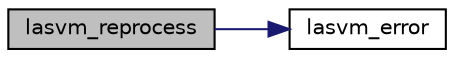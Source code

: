 digraph "lasvm_reprocess"
{
  edge [fontname="Helvetica",fontsize="10",labelfontname="Helvetica",labelfontsize="10"];
  node [fontname="Helvetica",fontsize="10",shape=record];
  rankdir="LR";
  Node1 [label="lasvm_reprocess",height=0.2,width=0.4,color="black", fillcolor="grey75", style="filled" fontcolor="black"];
  Node1 -> Node2 [color="midnightblue",fontsize="10",style="solid",fontname="Helvetica"];
  Node2 [label="lasvm_error",height=0.2,width=0.4,color="black", fillcolor="white", style="filled",URL="$messages_8c.html#a17c8c22c44756c9cdb8c9953c2eeb97f"];
}
